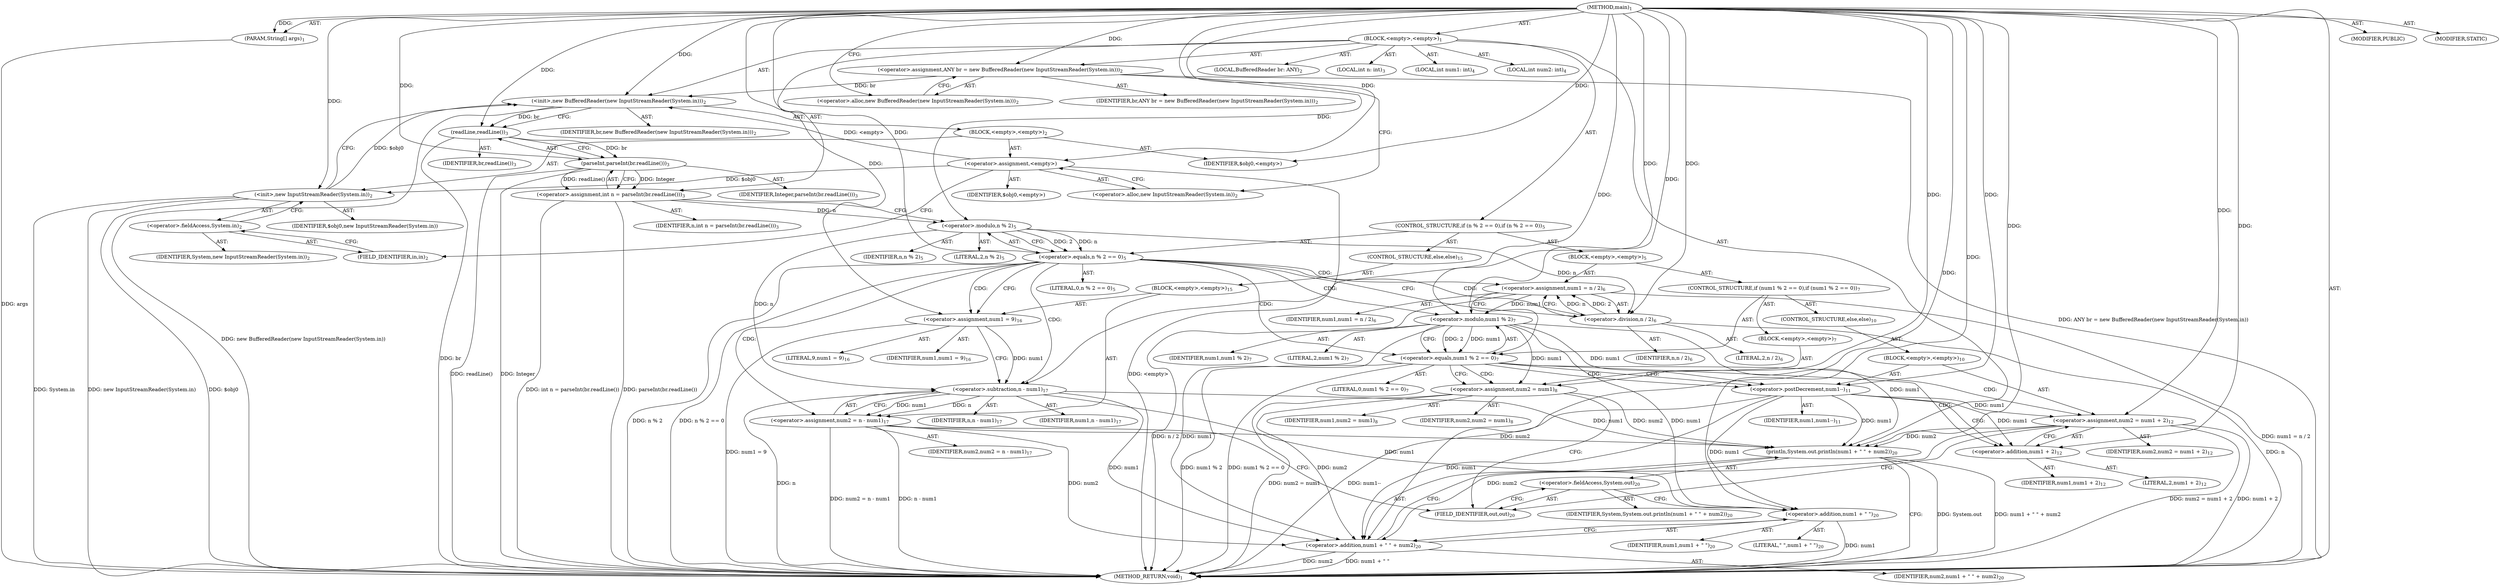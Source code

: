 digraph "main" {  
"19" [label = <(METHOD,main)<SUB>1</SUB>> ]
"20" [label = <(PARAM,String[] args)<SUB>1</SUB>> ]
"21" [label = <(BLOCK,&lt;empty&gt;,&lt;empty&gt;)<SUB>1</SUB>> ]
"4" [label = <(LOCAL,BufferedReader br: ANY)<SUB>2</SUB>> ]
"22" [label = <(&lt;operator&gt;.assignment,ANY br = new BufferedReader(new InputStreamReader(System.in)))<SUB>2</SUB>> ]
"23" [label = <(IDENTIFIER,br,ANY br = new BufferedReader(new InputStreamReader(System.in)))<SUB>2</SUB>> ]
"24" [label = <(&lt;operator&gt;.alloc,new BufferedReader(new InputStreamReader(System.in)))<SUB>2</SUB>> ]
"25" [label = <(&lt;init&gt;,new BufferedReader(new InputStreamReader(System.in)))<SUB>2</SUB>> ]
"3" [label = <(IDENTIFIER,br,new BufferedReader(new InputStreamReader(System.in)))<SUB>2</SUB>> ]
"26" [label = <(BLOCK,&lt;empty&gt;,&lt;empty&gt;)<SUB>2</SUB>> ]
"27" [label = <(&lt;operator&gt;.assignment,&lt;empty&gt;)> ]
"28" [label = <(IDENTIFIER,$obj0,&lt;empty&gt;)> ]
"29" [label = <(&lt;operator&gt;.alloc,new InputStreamReader(System.in))<SUB>2</SUB>> ]
"30" [label = <(&lt;init&gt;,new InputStreamReader(System.in))<SUB>2</SUB>> ]
"31" [label = <(IDENTIFIER,$obj0,new InputStreamReader(System.in))> ]
"32" [label = <(&lt;operator&gt;.fieldAccess,System.in)<SUB>2</SUB>> ]
"33" [label = <(IDENTIFIER,System,new InputStreamReader(System.in))<SUB>2</SUB>> ]
"34" [label = <(FIELD_IDENTIFIER,in,in)<SUB>2</SUB>> ]
"35" [label = <(IDENTIFIER,$obj0,&lt;empty&gt;)> ]
"36" [label = <(LOCAL,int n: int)<SUB>3</SUB>> ]
"37" [label = <(&lt;operator&gt;.assignment,int n = parseInt(br.readLine()))<SUB>3</SUB>> ]
"38" [label = <(IDENTIFIER,n,int n = parseInt(br.readLine()))<SUB>3</SUB>> ]
"39" [label = <(parseInt,parseInt(br.readLine()))<SUB>3</SUB>> ]
"40" [label = <(IDENTIFIER,Integer,parseInt(br.readLine()))<SUB>3</SUB>> ]
"41" [label = <(readLine,readLine())<SUB>3</SUB>> ]
"42" [label = <(IDENTIFIER,br,readLine())<SUB>3</SUB>> ]
"43" [label = <(LOCAL,int num1: int)<SUB>4</SUB>> ]
"44" [label = <(LOCAL,int num2: int)<SUB>4</SUB>> ]
"45" [label = <(CONTROL_STRUCTURE,if (n % 2 == 0),if (n % 2 == 0))<SUB>5</SUB>> ]
"46" [label = <(&lt;operator&gt;.equals,n % 2 == 0)<SUB>5</SUB>> ]
"47" [label = <(&lt;operator&gt;.modulo,n % 2)<SUB>5</SUB>> ]
"48" [label = <(IDENTIFIER,n,n % 2)<SUB>5</SUB>> ]
"49" [label = <(LITERAL,2,n % 2)<SUB>5</SUB>> ]
"50" [label = <(LITERAL,0,n % 2 == 0)<SUB>5</SUB>> ]
"51" [label = <(BLOCK,&lt;empty&gt;,&lt;empty&gt;)<SUB>5</SUB>> ]
"52" [label = <(&lt;operator&gt;.assignment,num1 = n / 2)<SUB>6</SUB>> ]
"53" [label = <(IDENTIFIER,num1,num1 = n / 2)<SUB>6</SUB>> ]
"54" [label = <(&lt;operator&gt;.division,n / 2)<SUB>6</SUB>> ]
"55" [label = <(IDENTIFIER,n,n / 2)<SUB>6</SUB>> ]
"56" [label = <(LITERAL,2,n / 2)<SUB>6</SUB>> ]
"57" [label = <(CONTROL_STRUCTURE,if (num1 % 2 == 0),if (num1 % 2 == 0))<SUB>7</SUB>> ]
"58" [label = <(&lt;operator&gt;.equals,num1 % 2 == 0)<SUB>7</SUB>> ]
"59" [label = <(&lt;operator&gt;.modulo,num1 % 2)<SUB>7</SUB>> ]
"60" [label = <(IDENTIFIER,num1,num1 % 2)<SUB>7</SUB>> ]
"61" [label = <(LITERAL,2,num1 % 2)<SUB>7</SUB>> ]
"62" [label = <(LITERAL,0,num1 % 2 == 0)<SUB>7</SUB>> ]
"63" [label = <(BLOCK,&lt;empty&gt;,&lt;empty&gt;)<SUB>7</SUB>> ]
"64" [label = <(&lt;operator&gt;.assignment,num2 = num1)<SUB>8</SUB>> ]
"65" [label = <(IDENTIFIER,num2,num2 = num1)<SUB>8</SUB>> ]
"66" [label = <(IDENTIFIER,num1,num2 = num1)<SUB>8</SUB>> ]
"67" [label = <(CONTROL_STRUCTURE,else,else)<SUB>10</SUB>> ]
"68" [label = <(BLOCK,&lt;empty&gt;,&lt;empty&gt;)<SUB>10</SUB>> ]
"69" [label = <(&lt;operator&gt;.postDecrement,num1--)<SUB>11</SUB>> ]
"70" [label = <(IDENTIFIER,num1,num1--)<SUB>11</SUB>> ]
"71" [label = <(&lt;operator&gt;.assignment,num2 = num1 + 2)<SUB>12</SUB>> ]
"72" [label = <(IDENTIFIER,num2,num2 = num1 + 2)<SUB>12</SUB>> ]
"73" [label = <(&lt;operator&gt;.addition,num1 + 2)<SUB>12</SUB>> ]
"74" [label = <(IDENTIFIER,num1,num1 + 2)<SUB>12</SUB>> ]
"75" [label = <(LITERAL,2,num1 + 2)<SUB>12</SUB>> ]
"76" [label = <(CONTROL_STRUCTURE,else,else)<SUB>15</SUB>> ]
"77" [label = <(BLOCK,&lt;empty&gt;,&lt;empty&gt;)<SUB>15</SUB>> ]
"78" [label = <(&lt;operator&gt;.assignment,num1 = 9)<SUB>16</SUB>> ]
"79" [label = <(IDENTIFIER,num1,num1 = 9)<SUB>16</SUB>> ]
"80" [label = <(LITERAL,9,num1 = 9)<SUB>16</SUB>> ]
"81" [label = <(&lt;operator&gt;.assignment,num2 = n - num1)<SUB>17</SUB>> ]
"82" [label = <(IDENTIFIER,num2,num2 = n - num1)<SUB>17</SUB>> ]
"83" [label = <(&lt;operator&gt;.subtraction,n - num1)<SUB>17</SUB>> ]
"84" [label = <(IDENTIFIER,n,n - num1)<SUB>17</SUB>> ]
"85" [label = <(IDENTIFIER,num1,n - num1)<SUB>17</SUB>> ]
"86" [label = <(println,System.out.println(num1 + &quot; &quot; + num2))<SUB>20</SUB>> ]
"87" [label = <(&lt;operator&gt;.fieldAccess,System.out)<SUB>20</SUB>> ]
"88" [label = <(IDENTIFIER,System,System.out.println(num1 + &quot; &quot; + num2))<SUB>20</SUB>> ]
"89" [label = <(FIELD_IDENTIFIER,out,out)<SUB>20</SUB>> ]
"90" [label = <(&lt;operator&gt;.addition,num1 + &quot; &quot; + num2)<SUB>20</SUB>> ]
"91" [label = <(&lt;operator&gt;.addition,num1 + &quot; &quot;)<SUB>20</SUB>> ]
"92" [label = <(IDENTIFIER,num1,num1 + &quot; &quot;)<SUB>20</SUB>> ]
"93" [label = <(LITERAL,&quot; &quot;,num1 + &quot; &quot;)<SUB>20</SUB>> ]
"94" [label = <(IDENTIFIER,num2,num1 + &quot; &quot; + num2)<SUB>20</SUB>> ]
"95" [label = <(MODIFIER,PUBLIC)> ]
"96" [label = <(MODIFIER,STATIC)> ]
"97" [label = <(METHOD_RETURN,void)<SUB>1</SUB>> ]
  "19" -> "20"  [ label = "AST: "] 
  "19" -> "21"  [ label = "AST: "] 
  "19" -> "95"  [ label = "AST: "] 
  "19" -> "96"  [ label = "AST: "] 
  "19" -> "97"  [ label = "AST: "] 
  "21" -> "4"  [ label = "AST: "] 
  "21" -> "22"  [ label = "AST: "] 
  "21" -> "25"  [ label = "AST: "] 
  "21" -> "36"  [ label = "AST: "] 
  "21" -> "37"  [ label = "AST: "] 
  "21" -> "43"  [ label = "AST: "] 
  "21" -> "44"  [ label = "AST: "] 
  "21" -> "45"  [ label = "AST: "] 
  "21" -> "86"  [ label = "AST: "] 
  "22" -> "23"  [ label = "AST: "] 
  "22" -> "24"  [ label = "AST: "] 
  "25" -> "3"  [ label = "AST: "] 
  "25" -> "26"  [ label = "AST: "] 
  "26" -> "27"  [ label = "AST: "] 
  "26" -> "30"  [ label = "AST: "] 
  "26" -> "35"  [ label = "AST: "] 
  "27" -> "28"  [ label = "AST: "] 
  "27" -> "29"  [ label = "AST: "] 
  "30" -> "31"  [ label = "AST: "] 
  "30" -> "32"  [ label = "AST: "] 
  "32" -> "33"  [ label = "AST: "] 
  "32" -> "34"  [ label = "AST: "] 
  "37" -> "38"  [ label = "AST: "] 
  "37" -> "39"  [ label = "AST: "] 
  "39" -> "40"  [ label = "AST: "] 
  "39" -> "41"  [ label = "AST: "] 
  "41" -> "42"  [ label = "AST: "] 
  "45" -> "46"  [ label = "AST: "] 
  "45" -> "51"  [ label = "AST: "] 
  "45" -> "76"  [ label = "AST: "] 
  "46" -> "47"  [ label = "AST: "] 
  "46" -> "50"  [ label = "AST: "] 
  "47" -> "48"  [ label = "AST: "] 
  "47" -> "49"  [ label = "AST: "] 
  "51" -> "52"  [ label = "AST: "] 
  "51" -> "57"  [ label = "AST: "] 
  "52" -> "53"  [ label = "AST: "] 
  "52" -> "54"  [ label = "AST: "] 
  "54" -> "55"  [ label = "AST: "] 
  "54" -> "56"  [ label = "AST: "] 
  "57" -> "58"  [ label = "AST: "] 
  "57" -> "63"  [ label = "AST: "] 
  "57" -> "67"  [ label = "AST: "] 
  "58" -> "59"  [ label = "AST: "] 
  "58" -> "62"  [ label = "AST: "] 
  "59" -> "60"  [ label = "AST: "] 
  "59" -> "61"  [ label = "AST: "] 
  "63" -> "64"  [ label = "AST: "] 
  "64" -> "65"  [ label = "AST: "] 
  "64" -> "66"  [ label = "AST: "] 
  "67" -> "68"  [ label = "AST: "] 
  "68" -> "69"  [ label = "AST: "] 
  "68" -> "71"  [ label = "AST: "] 
  "69" -> "70"  [ label = "AST: "] 
  "71" -> "72"  [ label = "AST: "] 
  "71" -> "73"  [ label = "AST: "] 
  "73" -> "74"  [ label = "AST: "] 
  "73" -> "75"  [ label = "AST: "] 
  "76" -> "77"  [ label = "AST: "] 
  "77" -> "78"  [ label = "AST: "] 
  "77" -> "81"  [ label = "AST: "] 
  "78" -> "79"  [ label = "AST: "] 
  "78" -> "80"  [ label = "AST: "] 
  "81" -> "82"  [ label = "AST: "] 
  "81" -> "83"  [ label = "AST: "] 
  "83" -> "84"  [ label = "AST: "] 
  "83" -> "85"  [ label = "AST: "] 
  "86" -> "87"  [ label = "AST: "] 
  "86" -> "90"  [ label = "AST: "] 
  "87" -> "88"  [ label = "AST: "] 
  "87" -> "89"  [ label = "AST: "] 
  "90" -> "91"  [ label = "AST: "] 
  "90" -> "94"  [ label = "AST: "] 
  "91" -> "92"  [ label = "AST: "] 
  "91" -> "93"  [ label = "AST: "] 
  "22" -> "29"  [ label = "CFG: "] 
  "25" -> "41"  [ label = "CFG: "] 
  "37" -> "47"  [ label = "CFG: "] 
  "86" -> "97"  [ label = "CFG: "] 
  "24" -> "22"  [ label = "CFG: "] 
  "39" -> "37"  [ label = "CFG: "] 
  "46" -> "54"  [ label = "CFG: "] 
  "46" -> "78"  [ label = "CFG: "] 
  "87" -> "91"  [ label = "CFG: "] 
  "90" -> "86"  [ label = "CFG: "] 
  "27" -> "34"  [ label = "CFG: "] 
  "30" -> "25"  [ label = "CFG: "] 
  "41" -> "39"  [ label = "CFG: "] 
  "47" -> "46"  [ label = "CFG: "] 
  "52" -> "59"  [ label = "CFG: "] 
  "89" -> "87"  [ label = "CFG: "] 
  "91" -> "90"  [ label = "CFG: "] 
  "29" -> "27"  [ label = "CFG: "] 
  "32" -> "30"  [ label = "CFG: "] 
  "54" -> "52"  [ label = "CFG: "] 
  "58" -> "64"  [ label = "CFG: "] 
  "58" -> "69"  [ label = "CFG: "] 
  "78" -> "83"  [ label = "CFG: "] 
  "81" -> "89"  [ label = "CFG: "] 
  "34" -> "32"  [ label = "CFG: "] 
  "59" -> "58"  [ label = "CFG: "] 
  "64" -> "89"  [ label = "CFG: "] 
  "83" -> "81"  [ label = "CFG: "] 
  "69" -> "73"  [ label = "CFG: "] 
  "71" -> "89"  [ label = "CFG: "] 
  "73" -> "71"  [ label = "CFG: "] 
  "19" -> "24"  [ label = "CFG: "] 
  "20" -> "97"  [ label = "DDG: args"] 
  "22" -> "97"  [ label = "DDG: ANY br = new BufferedReader(new InputStreamReader(System.in))"] 
  "27" -> "97"  [ label = "DDG: &lt;empty&gt;"] 
  "30" -> "97"  [ label = "DDG: $obj0"] 
  "30" -> "97"  [ label = "DDG: System.in"] 
  "30" -> "97"  [ label = "DDG: new InputStreamReader(System.in)"] 
  "25" -> "97"  [ label = "DDG: new BufferedReader(new InputStreamReader(System.in))"] 
  "41" -> "97"  [ label = "DDG: br"] 
  "39" -> "97"  [ label = "DDG: readLine()"] 
  "37" -> "97"  [ label = "DDG: parseInt(br.readLine())"] 
  "37" -> "97"  [ label = "DDG: int n = parseInt(br.readLine())"] 
  "46" -> "97"  [ label = "DDG: n % 2"] 
  "46" -> "97"  [ label = "DDG: n % 2 == 0"] 
  "78" -> "97"  [ label = "DDG: num1 = 9"] 
  "83" -> "97"  [ label = "DDG: n"] 
  "81" -> "97"  [ label = "DDG: n - num1"] 
  "81" -> "97"  [ label = "DDG: num2 = n - num1"] 
  "54" -> "97"  [ label = "DDG: n"] 
  "52" -> "97"  [ label = "DDG: n / 2"] 
  "52" -> "97"  [ label = "DDG: num1 = n / 2"] 
  "58" -> "97"  [ label = "DDG: num1 % 2"] 
  "58" -> "97"  [ label = "DDG: num1 % 2 == 0"] 
  "69" -> "97"  [ label = "DDG: num1--"] 
  "71" -> "97"  [ label = "DDG: num1 + 2"] 
  "71" -> "97"  [ label = "DDG: num2 = num1 + 2"] 
  "64" -> "97"  [ label = "DDG: num2 = num1"] 
  "86" -> "97"  [ label = "DDG: System.out"] 
  "91" -> "97"  [ label = "DDG: num1"] 
  "90" -> "97"  [ label = "DDG: num1 + &quot; &quot;"] 
  "90" -> "97"  [ label = "DDG: num2"] 
  "86" -> "97"  [ label = "DDG: num1 + &quot; &quot; + num2"] 
  "39" -> "97"  [ label = "DDG: Integer"] 
  "19" -> "20"  [ label = "DDG: "] 
  "19" -> "22"  [ label = "DDG: "] 
  "39" -> "37"  [ label = "DDG: Integer"] 
  "39" -> "37"  [ label = "DDG: readLine()"] 
  "22" -> "25"  [ label = "DDG: br"] 
  "19" -> "25"  [ label = "DDG: "] 
  "27" -> "25"  [ label = "DDG: &lt;empty&gt;"] 
  "30" -> "25"  [ label = "DDG: $obj0"] 
  "83" -> "86"  [ label = "DDG: num1"] 
  "19" -> "86"  [ label = "DDG: "] 
  "69" -> "86"  [ label = "DDG: num1"] 
  "59" -> "86"  [ label = "DDG: num1"] 
  "81" -> "86"  [ label = "DDG: num2"] 
  "71" -> "86"  [ label = "DDG: num2"] 
  "64" -> "86"  [ label = "DDG: num2"] 
  "19" -> "27"  [ label = "DDG: "] 
  "19" -> "35"  [ label = "DDG: "] 
  "19" -> "39"  [ label = "DDG: "] 
  "41" -> "39"  [ label = "DDG: br"] 
  "47" -> "46"  [ label = "DDG: n"] 
  "47" -> "46"  [ label = "DDG: 2"] 
  "19" -> "46"  [ label = "DDG: "] 
  "54" -> "52"  [ label = "DDG: n"] 
  "54" -> "52"  [ label = "DDG: 2"] 
  "83" -> "90"  [ label = "DDG: num1"] 
  "19" -> "90"  [ label = "DDG: "] 
  "69" -> "90"  [ label = "DDG: num1"] 
  "59" -> "90"  [ label = "DDG: num1"] 
  "81" -> "90"  [ label = "DDG: num2"] 
  "71" -> "90"  [ label = "DDG: num2"] 
  "64" -> "90"  [ label = "DDG: num2"] 
  "27" -> "30"  [ label = "DDG: $obj0"] 
  "19" -> "30"  [ label = "DDG: "] 
  "25" -> "41"  [ label = "DDG: br"] 
  "19" -> "41"  [ label = "DDG: "] 
  "37" -> "47"  [ label = "DDG: n"] 
  "19" -> "47"  [ label = "DDG: "] 
  "19" -> "78"  [ label = "DDG: "] 
  "83" -> "81"  [ label = "DDG: n"] 
  "83" -> "81"  [ label = "DDG: num1"] 
  "83" -> "91"  [ label = "DDG: num1"] 
  "19" -> "91"  [ label = "DDG: "] 
  "69" -> "91"  [ label = "DDG: num1"] 
  "59" -> "91"  [ label = "DDG: num1"] 
  "47" -> "54"  [ label = "DDG: n"] 
  "19" -> "54"  [ label = "DDG: "] 
  "59" -> "58"  [ label = "DDG: num1"] 
  "59" -> "58"  [ label = "DDG: 2"] 
  "19" -> "58"  [ label = "DDG: "] 
  "59" -> "64"  [ label = "DDG: num1"] 
  "19" -> "64"  [ label = "DDG: "] 
  "52" -> "59"  [ label = "DDG: num1"] 
  "19" -> "59"  [ label = "DDG: "] 
  "69" -> "71"  [ label = "DDG: num1"] 
  "19" -> "71"  [ label = "DDG: "] 
  "47" -> "83"  [ label = "DDG: n"] 
  "19" -> "83"  [ label = "DDG: "] 
  "78" -> "83"  [ label = "DDG: num1"] 
  "59" -> "69"  [ label = "DDG: num1"] 
  "19" -> "69"  [ label = "DDG: "] 
  "69" -> "73"  [ label = "DDG: num1"] 
  "19" -> "73"  [ label = "DDG: "] 
  "46" -> "58"  [ label = "CDG: "] 
  "46" -> "83"  [ label = "CDG: "] 
  "46" -> "52"  [ label = "CDG: "] 
  "46" -> "81"  [ label = "CDG: "] 
  "46" -> "59"  [ label = "CDG: "] 
  "46" -> "78"  [ label = "CDG: "] 
  "46" -> "54"  [ label = "CDG: "] 
  "58" -> "73"  [ label = "CDG: "] 
  "58" -> "64"  [ label = "CDG: "] 
  "58" -> "71"  [ label = "CDG: "] 
  "58" -> "69"  [ label = "CDG: "] 
}
